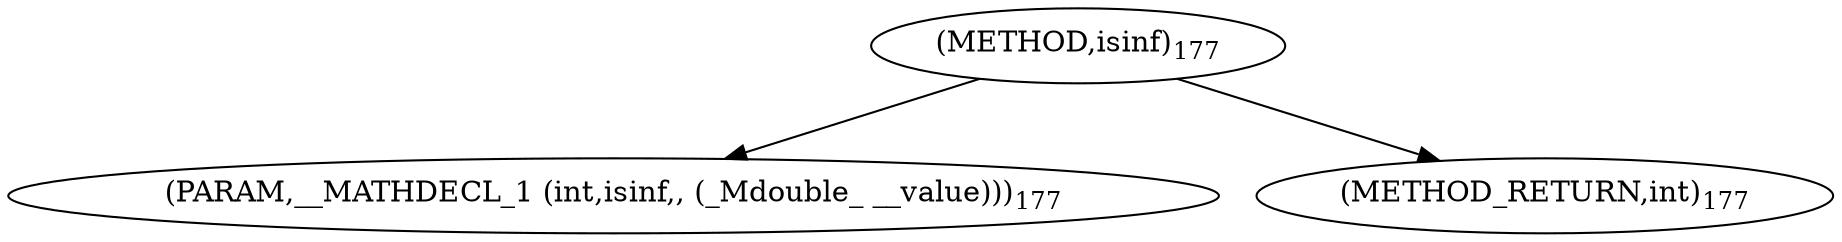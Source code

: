 digraph "isinf" {  
"20573" [label = <(METHOD,isinf)<SUB>177</SUB>> ]
"20574" [label = <(PARAM,__MATHDECL_1 (int,isinf,, (_Mdouble_ __value)))<SUB>177</SUB>> ]
"20575" [label = <(METHOD_RETURN,int)<SUB>177</SUB>> ]
  "20573" -> "20574" 
  "20573" -> "20575" 
}
